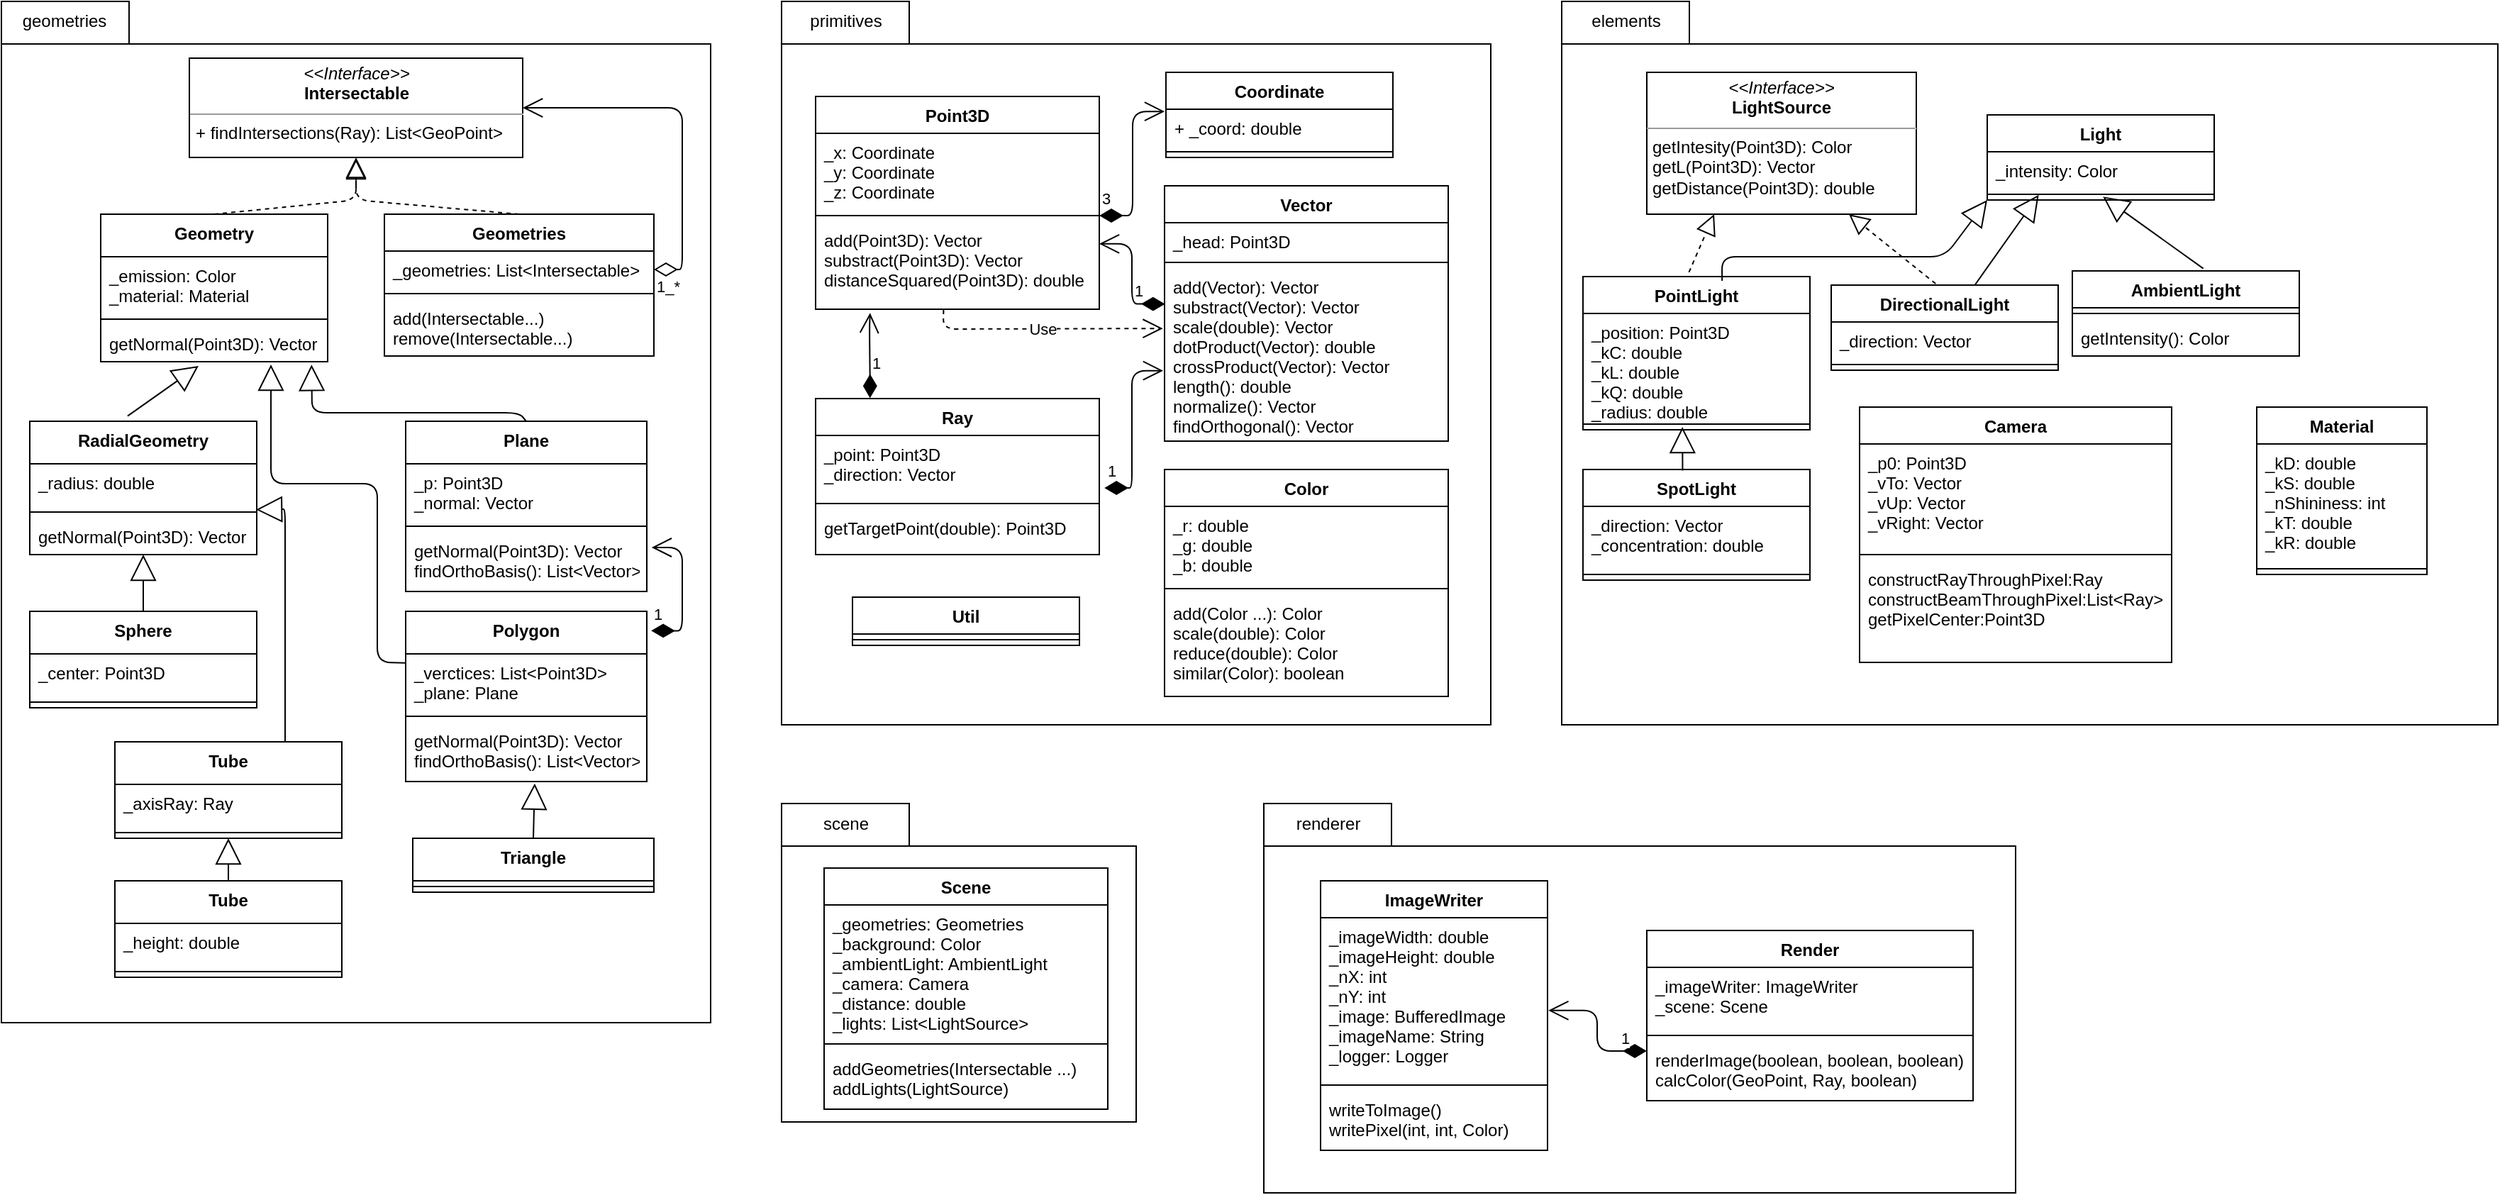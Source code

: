 <mxfile version="15.1.4" type="device"><diagram id="rxBqWczQc2LtQhOAZEbr" name="Page-1"><mxGraphModel dx="204" dy="244" grid="1" gridSize="10" guides="1" tooltips="1" connect="1" arrows="1" fold="1" page="1" pageScale="1" pageWidth="850" pageHeight="1100" math="0" shadow="0"><root><mxCell id="0"/><mxCell id="1" parent="0"/><mxCell id="V3an2xqRlIoBzfRjrDsS-1" value="" style="shape=folder;fontStyle=1;spacingTop=10;tabWidth=90;tabHeight=30;tabPosition=left;html=1;" vertex="1" parent="1"><mxGeometry x="90" width="500" height="720" as="geometry"/></mxCell><mxCell id="V3an2xqRlIoBzfRjrDsS-4" value="geometries" style="text;html=1;align=center;verticalAlign=middle;resizable=0;points=[];autosize=1;strokeColor=none;fillColor=none;" vertex="1" parent="1"><mxGeometry x="99" y="4" width="70" height="20" as="geometry"/></mxCell><mxCell id="V3an2xqRlIoBzfRjrDsS-5" value="&lt;p style=&quot;margin: 0px ; margin-top: 4px ; text-align: center&quot;&gt;&lt;i&gt;&amp;lt;&amp;lt;Interface&amp;gt;&amp;gt;&lt;/i&gt;&lt;br&gt;&lt;b&gt;Intersectable&lt;/b&gt;&lt;/p&gt;&lt;hr size=&quot;1&quot;&gt;&lt;p style=&quot;margin: 0px ; margin-left: 4px&quot;&gt;+ findIntersections(Ray): List&amp;lt;GeoPoint&amp;gt;&lt;br&gt;&lt;/p&gt;" style="verticalAlign=top;align=left;overflow=fill;fontSize=12;fontFamily=Helvetica;html=1;" vertex="1" parent="1"><mxGeometry x="222.5" y="40" width="235" height="70" as="geometry"/></mxCell><mxCell id="V3an2xqRlIoBzfRjrDsS-6" value="" style="shape=folder;fontStyle=1;spacingTop=10;tabWidth=90;tabHeight=30;tabPosition=left;html=1;" vertex="1" parent="1"><mxGeometry x="640" width="500" height="510" as="geometry"/></mxCell><mxCell id="V3an2xqRlIoBzfRjrDsS-7" value="primitives" style="text;html=1;align=center;verticalAlign=middle;resizable=0;points=[];autosize=1;strokeColor=none;fillColor=none;" vertex="1" parent="1"><mxGeometry x="650" y="4" width="70" height="20" as="geometry"/></mxCell><mxCell id="V3an2xqRlIoBzfRjrDsS-8" value="Point3D" style="swimlane;fontStyle=1;align=center;verticalAlign=top;childLayout=stackLayout;horizontal=1;startSize=26;horizontalStack=0;resizeParent=1;resizeParentMax=0;resizeLast=0;collapsible=1;marginBottom=0;" vertex="1" parent="1"><mxGeometry x="664" y="67" width="200" height="150" as="geometry"/></mxCell><mxCell id="V3an2xqRlIoBzfRjrDsS-9" value="_x: Coordinate&#10;_y: Coordinate&#10;_z: Coordinate" style="text;strokeColor=none;fillColor=none;align=left;verticalAlign=top;spacingLeft=4;spacingRight=4;overflow=hidden;rotatable=0;points=[[0,0.5],[1,0.5]];portConstraint=eastwest;" vertex="1" parent="V3an2xqRlIoBzfRjrDsS-8"><mxGeometry y="26" width="200" height="54" as="geometry"/></mxCell><mxCell id="V3an2xqRlIoBzfRjrDsS-10" value="" style="line;strokeWidth=1;fillColor=none;align=left;verticalAlign=middle;spacingTop=-1;spacingLeft=3;spacingRight=3;rotatable=0;labelPosition=right;points=[];portConstraint=eastwest;" vertex="1" parent="V3an2xqRlIoBzfRjrDsS-8"><mxGeometry y="80" width="200" height="8" as="geometry"/></mxCell><mxCell id="V3an2xqRlIoBzfRjrDsS-11" value="add(Point3D): Vector&#10;substract(Point3D): Vector&#10;distanceSquared(Point3D): double" style="text;strokeColor=none;fillColor=none;align=left;verticalAlign=top;spacingLeft=4;spacingRight=4;overflow=hidden;rotatable=0;points=[[0,0.5],[1,0.5]];portConstraint=eastwest;" vertex="1" parent="V3an2xqRlIoBzfRjrDsS-8"><mxGeometry y="88" width="200" height="62" as="geometry"/></mxCell><mxCell id="V3an2xqRlIoBzfRjrDsS-12" value="Coordinate" style="swimlane;fontStyle=1;align=center;verticalAlign=top;childLayout=stackLayout;horizontal=1;startSize=26;horizontalStack=0;resizeParent=1;resizeParentMax=0;resizeLast=0;collapsible=1;marginBottom=0;" vertex="1" parent="1"><mxGeometry x="911" y="50" width="160" height="60" as="geometry"/></mxCell><mxCell id="V3an2xqRlIoBzfRjrDsS-13" value="+ _coord: double" style="text;strokeColor=none;fillColor=none;align=left;verticalAlign=top;spacingLeft=4;spacingRight=4;overflow=hidden;rotatable=0;points=[[0,0.5],[1,0.5]];portConstraint=eastwest;" vertex="1" parent="V3an2xqRlIoBzfRjrDsS-12"><mxGeometry y="26" width="160" height="26" as="geometry"/></mxCell><mxCell id="V3an2xqRlIoBzfRjrDsS-14" value="" style="line;strokeWidth=1;fillColor=none;align=left;verticalAlign=middle;spacingTop=-1;spacingLeft=3;spacingRight=3;rotatable=0;labelPosition=right;points=[];portConstraint=eastwest;" vertex="1" parent="V3an2xqRlIoBzfRjrDsS-12"><mxGeometry y="52" width="160" height="8" as="geometry"/></mxCell><mxCell id="V3an2xqRlIoBzfRjrDsS-16" value="3" style="endArrow=open;html=1;endSize=12;startArrow=diamondThin;startSize=14;startFill=1;edgeStyle=orthogonalEdgeStyle;align=left;verticalAlign=bottom;entryX=-0.006;entryY=0.062;entryDx=0;entryDy=0;entryPerimeter=0;" edge="1" parent="1" source="V3an2xqRlIoBzfRjrDsS-10" target="V3an2xqRlIoBzfRjrDsS-13"><mxGeometry x="-1" y="3" relative="1" as="geometry"><mxPoint x="710" y="93" as="sourcePoint"/><mxPoint x="870" y="93" as="targetPoint"/></mxGeometry></mxCell><mxCell id="V3an2xqRlIoBzfRjrDsS-18" value="Vector" style="swimlane;fontStyle=1;align=center;verticalAlign=top;childLayout=stackLayout;horizontal=1;startSize=26;horizontalStack=0;resizeParent=1;resizeParentMax=0;resizeLast=0;collapsible=1;marginBottom=0;" vertex="1" parent="1"><mxGeometry x="910" y="130" width="200" height="180" as="geometry"/></mxCell><mxCell id="V3an2xqRlIoBzfRjrDsS-19" value="_head: Point3D" style="text;strokeColor=none;fillColor=none;align=left;verticalAlign=top;spacingLeft=4;spacingRight=4;overflow=hidden;rotatable=0;points=[[0,0.5],[1,0.5]];portConstraint=eastwest;" vertex="1" parent="V3an2xqRlIoBzfRjrDsS-18"><mxGeometry y="26" width="200" height="24" as="geometry"/></mxCell><mxCell id="V3an2xqRlIoBzfRjrDsS-20" value="" style="line;strokeWidth=1;fillColor=none;align=left;verticalAlign=middle;spacingTop=-1;spacingLeft=3;spacingRight=3;rotatable=0;labelPosition=right;points=[];portConstraint=eastwest;" vertex="1" parent="V3an2xqRlIoBzfRjrDsS-18"><mxGeometry y="50" width="200" height="8" as="geometry"/></mxCell><mxCell id="V3an2xqRlIoBzfRjrDsS-21" value="add(Vector): Vector&#10;substract(Vector): Vector&#10;scale(double): Vector&#10;dotProduct(Vector): double&#10;crossProduct(Vector): Vector&#10;length(): double&#10;normalize(): Vector&#10;findOrthogonal(): Vector" style="text;strokeColor=none;fillColor=none;align=left;verticalAlign=top;spacingLeft=4;spacingRight=4;overflow=hidden;rotatable=0;points=[[0,0.5],[1,0.5]];portConstraint=eastwest;" vertex="1" parent="V3an2xqRlIoBzfRjrDsS-18"><mxGeometry y="58" width="200" height="122" as="geometry"/></mxCell><mxCell id="V3an2xqRlIoBzfRjrDsS-22" value="1" style="endArrow=open;html=1;endSize=12;startArrow=diamondThin;startSize=14;startFill=1;edgeStyle=orthogonalEdgeStyle;align=left;verticalAlign=bottom;exitX=0.002;exitY=0.183;exitDx=0;exitDy=0;exitPerimeter=0;entryX=1;entryY=0.208;entryDx=0;entryDy=0;entryPerimeter=0;" edge="1" parent="1"><mxGeometry x="-0.473" relative="1" as="geometry"><mxPoint x="910.4" y="213.326" as="sourcePoint"/><mxPoint x="864" y="170.896" as="targetPoint"/><Array as="points"><mxPoint x="887" y="213"/><mxPoint x="887" y="171"/></Array><mxPoint as="offset"/></mxGeometry></mxCell><mxCell id="V3an2xqRlIoBzfRjrDsS-24" value="Use" style="endArrow=open;endSize=12;dashed=1;html=1;entryX=-0.006;entryY=0.349;entryDx=0;entryDy=0;entryPerimeter=0;exitX=0.451;exitY=1.008;exitDx=0;exitDy=0;exitPerimeter=0;" edge="1" parent="1" source="V3an2xqRlIoBzfRjrDsS-11" target="V3an2xqRlIoBzfRjrDsS-21"><mxGeometry width="160" relative="1" as="geometry"><mxPoint x="750" y="230" as="sourcePoint"/><mxPoint x="910" y="230" as="targetPoint"/><Array as="points"><mxPoint x="754" y="231"/></Array></mxGeometry></mxCell><mxCell id="V3an2xqRlIoBzfRjrDsS-25" value="Ray" style="swimlane;fontStyle=1;align=center;verticalAlign=top;childLayout=stackLayout;horizontal=1;startSize=26;horizontalStack=0;resizeParent=1;resizeParentMax=0;resizeLast=0;collapsible=1;marginBottom=0;" vertex="1" parent="1"><mxGeometry x="664" y="280" width="200" height="110" as="geometry"/></mxCell><mxCell id="V3an2xqRlIoBzfRjrDsS-26" value="_point: Point3D&#10;_direction: Vector" style="text;strokeColor=none;fillColor=none;align=left;verticalAlign=top;spacingLeft=4;spacingRight=4;overflow=hidden;rotatable=0;points=[[0,0.5],[1,0.5]];portConstraint=eastwest;" vertex="1" parent="V3an2xqRlIoBzfRjrDsS-25"><mxGeometry y="26" width="200" height="44" as="geometry"/></mxCell><mxCell id="V3an2xqRlIoBzfRjrDsS-27" value="" style="line;strokeWidth=1;fillColor=none;align=left;verticalAlign=middle;spacingTop=-1;spacingLeft=3;spacingRight=3;rotatable=0;labelPosition=right;points=[];portConstraint=eastwest;" vertex="1" parent="V3an2xqRlIoBzfRjrDsS-25"><mxGeometry y="70" width="200" height="8" as="geometry"/></mxCell><mxCell id="V3an2xqRlIoBzfRjrDsS-28" value="getTargetPoint(double): Point3D" style="text;strokeColor=none;fillColor=none;align=left;verticalAlign=top;spacingLeft=4;spacingRight=4;overflow=hidden;rotatable=0;points=[[0,0.5],[1,0.5]];portConstraint=eastwest;" vertex="1" parent="V3an2xqRlIoBzfRjrDsS-25"><mxGeometry y="78" width="200" height="32" as="geometry"/></mxCell><mxCell id="V3an2xqRlIoBzfRjrDsS-32" value="1" style="endArrow=open;html=1;endSize=12;startArrow=diamondThin;startSize=14;startFill=1;edgeStyle=orthogonalEdgeStyle;align=left;verticalAlign=bottom;exitX=0.192;exitY=-0.003;exitDx=0;exitDy=0;exitPerimeter=0;entryX=0.192;entryY=1.043;entryDx=0;entryDy=0;entryPerimeter=0;" edge="1" parent="1" source="V3an2xqRlIoBzfRjrDsS-25" target="V3an2xqRlIoBzfRjrDsS-11"><mxGeometry x="-0.473" relative="1" as="geometry"><mxPoint x="736.4" y="272.426" as="sourcePoint"/><mxPoint x="690.0" y="229.996" as="targetPoint"/><Array as="points"><mxPoint x="702" y="272"/><mxPoint x="702" y="272"/><mxPoint x="702" y="230"/><mxPoint x="702" y="230"/></Array><mxPoint as="offset"/></mxGeometry></mxCell><mxCell id="V3an2xqRlIoBzfRjrDsS-35" value="1" style="endArrow=open;html=1;endSize=12;startArrow=diamondThin;startSize=14;startFill=1;edgeStyle=orthogonalEdgeStyle;align=left;verticalAlign=bottom;entryX=-0.005;entryY=0.593;entryDx=0;entryDy=0;entryPerimeter=0;exitX=1.018;exitY=0.841;exitDx=0;exitDy=0;exitPerimeter=0;" edge="1" parent="1" source="V3an2xqRlIoBzfRjrDsS-26" target="V3an2xqRlIoBzfRjrDsS-21"><mxGeometry x="-1" y="3" relative="1" as="geometry"><mxPoint x="900" y="350" as="sourcePoint"/><mxPoint x="1060" y="350" as="targetPoint"/></mxGeometry></mxCell><mxCell id="V3an2xqRlIoBzfRjrDsS-36" value="Color" style="swimlane;fontStyle=1;align=center;verticalAlign=top;childLayout=stackLayout;horizontal=1;startSize=26;horizontalStack=0;resizeParent=1;resizeParentMax=0;resizeLast=0;collapsible=1;marginBottom=0;" vertex="1" parent="1"><mxGeometry x="910" y="330" width="200" height="160" as="geometry"/></mxCell><mxCell id="V3an2xqRlIoBzfRjrDsS-37" value="_r: double&#10;_g: double&#10;_b: double" style="text;strokeColor=none;fillColor=none;align=left;verticalAlign=top;spacingLeft=4;spacingRight=4;overflow=hidden;rotatable=0;points=[[0,0.5],[1,0.5]];portConstraint=eastwest;" vertex="1" parent="V3an2xqRlIoBzfRjrDsS-36"><mxGeometry y="26" width="200" height="54" as="geometry"/></mxCell><mxCell id="V3an2xqRlIoBzfRjrDsS-38" value="" style="line;strokeWidth=1;fillColor=none;align=left;verticalAlign=middle;spacingTop=-1;spacingLeft=3;spacingRight=3;rotatable=0;labelPosition=right;points=[];portConstraint=eastwest;" vertex="1" parent="V3an2xqRlIoBzfRjrDsS-36"><mxGeometry y="80" width="200" height="8" as="geometry"/></mxCell><mxCell id="V3an2xqRlIoBzfRjrDsS-39" value="add(Color ...): Color&#10;scale(double): Color&#10;reduce(double): Color&#10;similar(Color): boolean" style="text;strokeColor=none;fillColor=none;align=left;verticalAlign=top;spacingLeft=4;spacingRight=4;overflow=hidden;rotatable=0;points=[[0,0.5],[1,0.5]];portConstraint=eastwest;" vertex="1" parent="V3an2xqRlIoBzfRjrDsS-36"><mxGeometry y="88" width="200" height="72" as="geometry"/></mxCell><mxCell id="V3an2xqRlIoBzfRjrDsS-40" value="Util" style="swimlane;fontStyle=1;align=center;verticalAlign=top;childLayout=stackLayout;horizontal=1;startSize=26;horizontalStack=0;resizeParent=1;resizeParentMax=0;resizeLast=0;collapsible=1;marginBottom=0;" vertex="1" parent="1"><mxGeometry x="690" y="420" width="160" height="34" as="geometry"/></mxCell><mxCell id="V3an2xqRlIoBzfRjrDsS-42" value="" style="line;strokeWidth=1;fillColor=none;align=left;verticalAlign=middle;spacingTop=-1;spacingLeft=3;spacingRight=3;rotatable=0;labelPosition=right;points=[];portConstraint=eastwest;" vertex="1" parent="V3an2xqRlIoBzfRjrDsS-40"><mxGeometry y="26" width="160" height="8" as="geometry"/></mxCell><mxCell id="V3an2xqRlIoBzfRjrDsS-44" value="" style="endArrow=block;dashed=1;endFill=0;endSize=12;html=1;exitX=0.5;exitY=0;exitDx=0;exitDy=0;" edge="1" parent="1" source="V3an2xqRlIoBzfRjrDsS-45"><mxGeometry width="160" relative="1" as="geometry"><mxPoint x="220" y="160" as="sourcePoint"/><mxPoint x="340" y="110" as="targetPoint"/><Array as="points"><mxPoint x="340" y="140"/></Array></mxGeometry></mxCell><mxCell id="V3an2xqRlIoBzfRjrDsS-45" value="Geometries" style="swimlane;fontStyle=1;align=center;verticalAlign=top;childLayout=stackLayout;horizontal=1;startSize=26;horizontalStack=0;resizeParent=1;resizeParentMax=0;resizeLast=0;collapsible=1;marginBottom=0;" vertex="1" parent="1"><mxGeometry x="360" y="150" width="190" height="100" as="geometry"/></mxCell><mxCell id="V3an2xqRlIoBzfRjrDsS-46" value="_geometries: List&lt;Intersectable&gt;" style="text;strokeColor=none;fillColor=none;align=left;verticalAlign=top;spacingLeft=4;spacingRight=4;overflow=hidden;rotatable=0;points=[[0,0.5],[1,0.5]];portConstraint=eastwest;" vertex="1" parent="V3an2xqRlIoBzfRjrDsS-45"><mxGeometry y="26" width="190" height="26" as="geometry"/></mxCell><mxCell id="V3an2xqRlIoBzfRjrDsS-47" value="" style="line;strokeWidth=1;fillColor=none;align=left;verticalAlign=middle;spacingTop=-1;spacingLeft=3;spacingRight=3;rotatable=0;labelPosition=right;points=[];portConstraint=eastwest;" vertex="1" parent="V3an2xqRlIoBzfRjrDsS-45"><mxGeometry y="52" width="190" height="8" as="geometry"/></mxCell><mxCell id="V3an2xqRlIoBzfRjrDsS-48" value="add(Intersectable...)&#10;remove(Intersectable...)" style="text;strokeColor=none;fillColor=none;align=left;verticalAlign=top;spacingLeft=4;spacingRight=4;overflow=hidden;rotatable=0;points=[[0,0.5],[1,0.5]];portConstraint=eastwest;" vertex="1" parent="V3an2xqRlIoBzfRjrDsS-45"><mxGeometry y="60" width="190" height="40" as="geometry"/></mxCell><mxCell id="V3an2xqRlIoBzfRjrDsS-49" value="Geometry" style="swimlane;fontStyle=1;align=center;verticalAlign=top;childLayout=stackLayout;horizontal=1;startSize=30;horizontalStack=0;resizeParent=1;resizeParentMax=0;resizeLast=0;collapsible=1;marginBottom=0;" vertex="1" parent="1"><mxGeometry x="160" y="150" width="160" height="104" as="geometry"/></mxCell><mxCell id="V3an2xqRlIoBzfRjrDsS-50" value="_emission: Color&#10;_material: Material" style="text;strokeColor=none;fillColor=none;align=left;verticalAlign=top;spacingLeft=4;spacingRight=4;overflow=hidden;rotatable=0;points=[[0,0.5],[1,0.5]];portConstraint=eastwest;" vertex="1" parent="V3an2xqRlIoBzfRjrDsS-49"><mxGeometry y="30" width="160" height="40" as="geometry"/></mxCell><mxCell id="V3an2xqRlIoBzfRjrDsS-51" value="" style="line;strokeWidth=1;fillColor=none;align=left;verticalAlign=middle;spacingTop=-1;spacingLeft=3;spacingRight=3;rotatable=0;labelPosition=right;points=[];portConstraint=eastwest;" vertex="1" parent="V3an2xqRlIoBzfRjrDsS-49"><mxGeometry y="70" width="160" height="8" as="geometry"/></mxCell><mxCell id="V3an2xqRlIoBzfRjrDsS-52" value="getNormal(Point3D): Vector" style="text;strokeColor=none;fillColor=none;align=left;verticalAlign=top;spacingLeft=4;spacingRight=4;overflow=hidden;rotatable=0;points=[[0,0.5],[1,0.5]];portConstraint=eastwest;" vertex="1" parent="V3an2xqRlIoBzfRjrDsS-49"><mxGeometry y="78" width="160" height="26" as="geometry"/></mxCell><mxCell id="V3an2xqRlIoBzfRjrDsS-56" value="" style="endArrow=block;dashed=1;endFill=0;endSize=12;html=1;exitX=0.5;exitY=0;exitDx=0;exitDy=0;" edge="1" parent="1" source="V3an2xqRlIoBzfRjrDsS-49"><mxGeometry width="160" relative="1" as="geometry"><mxPoint x="430" y="160" as="sourcePoint"/><mxPoint x="340" y="111" as="targetPoint"/><Array as="points"><mxPoint x="340" y="140"/></Array></mxGeometry></mxCell><mxCell id="V3an2xqRlIoBzfRjrDsS-57" value="1_*" style="endArrow=open;html=1;endSize=12;startArrow=diamondThin;startSize=14;startFill=0;edgeStyle=orthogonalEdgeStyle;align=left;verticalAlign=bottom;entryX=1;entryY=0.5;entryDx=0;entryDy=0;exitX=1;exitY=0.5;exitDx=0;exitDy=0;" edge="1" parent="1" source="V3an2xqRlIoBzfRjrDsS-46" target="V3an2xqRlIoBzfRjrDsS-5"><mxGeometry x="-1" y="-21" relative="1" as="geometry"><mxPoint x="430" y="160" as="sourcePoint"/><mxPoint x="590" y="160" as="targetPoint"/><Array as="points"><mxPoint x="570" y="189"/><mxPoint x="570" y="75"/></Array><mxPoint as="offset"/></mxGeometry></mxCell><mxCell id="V3an2xqRlIoBzfRjrDsS-58" value="RadialGeometry" style="swimlane;fontStyle=1;align=center;verticalAlign=top;childLayout=stackLayout;horizontal=1;startSize=30;horizontalStack=0;resizeParent=1;resizeParentMax=0;resizeLast=0;collapsible=1;marginBottom=0;" vertex="1" parent="1"><mxGeometry x="110" y="296" width="160" height="94" as="geometry"/></mxCell><mxCell id="V3an2xqRlIoBzfRjrDsS-59" value="_radius: double" style="text;strokeColor=none;fillColor=none;align=left;verticalAlign=top;spacingLeft=4;spacingRight=4;overflow=hidden;rotatable=0;points=[[0,0.5],[1,0.5]];portConstraint=eastwest;" vertex="1" parent="V3an2xqRlIoBzfRjrDsS-58"><mxGeometry y="30" width="160" height="30" as="geometry"/></mxCell><mxCell id="V3an2xqRlIoBzfRjrDsS-60" value="" style="line;strokeWidth=1;fillColor=none;align=left;verticalAlign=middle;spacingTop=-1;spacingLeft=3;spacingRight=3;rotatable=0;labelPosition=right;points=[];portConstraint=eastwest;" vertex="1" parent="V3an2xqRlIoBzfRjrDsS-58"><mxGeometry y="60" width="160" height="8" as="geometry"/></mxCell><mxCell id="V3an2xqRlIoBzfRjrDsS-61" value="getNormal(Point3D): Vector" style="text;strokeColor=none;fillColor=none;align=left;verticalAlign=top;spacingLeft=4;spacingRight=4;overflow=hidden;rotatable=0;points=[[0,0.5],[1,0.5]];portConstraint=eastwest;" vertex="1" parent="V3an2xqRlIoBzfRjrDsS-58"><mxGeometry y="68" width="160" height="26" as="geometry"/></mxCell><mxCell id="V3an2xqRlIoBzfRjrDsS-62" value="" style="endArrow=block;endSize=16;endFill=0;html=1;entryX=0.431;entryY=1.115;entryDx=0;entryDy=0;entryPerimeter=0;exitX=0.431;exitY=-0.039;exitDx=0;exitDy=0;exitPerimeter=0;" edge="1" parent="1" source="V3an2xqRlIoBzfRjrDsS-58" target="V3an2xqRlIoBzfRjrDsS-52"><mxGeometry width="160" relative="1" as="geometry"><mxPoint x="520" y="320" as="sourcePoint"/><mxPoint x="680" y="320" as="targetPoint"/></mxGeometry></mxCell><mxCell id="V3an2xqRlIoBzfRjrDsS-63" value="Plane" style="swimlane;fontStyle=1;align=center;verticalAlign=top;childLayout=stackLayout;horizontal=1;startSize=30;horizontalStack=0;resizeParent=1;resizeParentMax=0;resizeLast=0;collapsible=1;marginBottom=0;" vertex="1" parent="1"><mxGeometry x="375" y="296" width="170" height="120" as="geometry"/></mxCell><mxCell id="V3an2xqRlIoBzfRjrDsS-64" value="_p: Point3D&#10;_normal: Vector" style="text;strokeColor=none;fillColor=none;align=left;verticalAlign=top;spacingLeft=4;spacingRight=4;overflow=hidden;rotatable=0;points=[[0,0.5],[1,0.5]];portConstraint=eastwest;" vertex="1" parent="V3an2xqRlIoBzfRjrDsS-63"><mxGeometry y="30" width="170" height="40" as="geometry"/></mxCell><mxCell id="V3an2xqRlIoBzfRjrDsS-65" value="" style="line;strokeWidth=1;fillColor=none;align=left;verticalAlign=middle;spacingTop=-1;spacingLeft=3;spacingRight=3;rotatable=0;labelPosition=right;points=[];portConstraint=eastwest;" vertex="1" parent="V3an2xqRlIoBzfRjrDsS-63"><mxGeometry y="70" width="170" height="8" as="geometry"/></mxCell><mxCell id="V3an2xqRlIoBzfRjrDsS-66" value="getNormal(Point3D): Vector&#10;findOrthoBasis(): List&lt;Vector&gt;" style="text;strokeColor=none;fillColor=none;align=left;verticalAlign=top;spacingLeft=4;spacingRight=4;overflow=hidden;rotatable=0;points=[[0,0.5],[1,0.5]];portConstraint=eastwest;" vertex="1" parent="V3an2xqRlIoBzfRjrDsS-63"><mxGeometry y="78" width="170" height="42" as="geometry"/></mxCell><mxCell id="V3an2xqRlIoBzfRjrDsS-67" value="" style="endArrow=block;endSize=16;endFill=0;html=1;entryX=0.929;entryY=1.082;entryDx=0;entryDy=0;entryPerimeter=0;exitX=0.5;exitY=0;exitDx=0;exitDy=0;" edge="1" parent="1" source="V3an2xqRlIoBzfRjrDsS-63" target="V3an2xqRlIoBzfRjrDsS-52"><mxGeometry width="160" relative="1" as="geometry"><mxPoint x="178.96" y="292.334" as="sourcePoint"/><mxPoint x="228.96" y="256.99" as="targetPoint"/><Array as="points"><mxPoint x="455" y="290"/><mxPoint x="309" y="290"/></Array></mxGeometry></mxCell><mxCell id="V3an2xqRlIoBzfRjrDsS-69" value="Polygon" style="swimlane;fontStyle=1;align=center;verticalAlign=top;childLayout=stackLayout;horizontal=1;startSize=30;horizontalStack=0;resizeParent=1;resizeParentMax=0;resizeLast=0;collapsible=1;marginBottom=0;" vertex="1" parent="1"><mxGeometry x="375" y="430" width="170" height="120" as="geometry"/></mxCell><mxCell id="V3an2xqRlIoBzfRjrDsS-70" value="_verctices: List&lt;Point3D&gt;&#10;_plane: Plane" style="text;strokeColor=none;fillColor=none;align=left;verticalAlign=top;spacingLeft=4;spacingRight=4;overflow=hidden;rotatable=0;points=[[0,0.5],[1,0.5]];portConstraint=eastwest;" vertex="1" parent="V3an2xqRlIoBzfRjrDsS-69"><mxGeometry y="30" width="170" height="40" as="geometry"/></mxCell><mxCell id="V3an2xqRlIoBzfRjrDsS-71" value="" style="line;strokeWidth=1;fillColor=none;align=left;verticalAlign=middle;spacingTop=-1;spacingLeft=3;spacingRight=3;rotatable=0;labelPosition=right;points=[];portConstraint=eastwest;" vertex="1" parent="V3an2xqRlIoBzfRjrDsS-69"><mxGeometry y="70" width="170" height="8" as="geometry"/></mxCell><mxCell id="V3an2xqRlIoBzfRjrDsS-72" value="getNormal(Point3D): Vector&#10;findOrthoBasis(): List&lt;Vector&gt;" style="text;strokeColor=none;fillColor=none;align=left;verticalAlign=top;spacingLeft=4;spacingRight=4;overflow=hidden;rotatable=0;points=[[0,0.5],[1,0.5]];portConstraint=eastwest;" vertex="1" parent="V3an2xqRlIoBzfRjrDsS-69"><mxGeometry y="78" width="170" height="42" as="geometry"/></mxCell><mxCell id="V3an2xqRlIoBzfRjrDsS-74" value="" style="endArrow=block;endSize=16;endFill=0;html=1;exitX=-0.002;exitY=0.158;exitDx=0;exitDy=0;exitPerimeter=0;" edge="1" parent="1" source="V3an2xqRlIoBzfRjrDsS-70"><mxGeometry x="-0.518" y="25" width="160" relative="1" as="geometry"><mxPoint x="460" y="450" as="sourcePoint"/><mxPoint x="280" y="256" as="targetPoint"/><Array as="points"><mxPoint x="355" y="466"/><mxPoint x="355" y="340"/><mxPoint x="280" y="340"/></Array><mxPoint as="offset"/></mxGeometry></mxCell><mxCell id="V3an2xqRlIoBzfRjrDsS-75" value="1" style="endArrow=open;html=1;endSize=12;startArrow=diamondThin;startSize=14;startFill=1;edgeStyle=orthogonalEdgeStyle;align=left;verticalAlign=bottom;exitX=1.018;exitY=0.114;exitDx=0;exitDy=0;exitPerimeter=0;entryX=1.02;entryY=0.262;entryDx=0;entryDy=0;entryPerimeter=0;" edge="1" parent="1" source="V3an2xqRlIoBzfRjrDsS-69" target="V3an2xqRlIoBzfRjrDsS-66"><mxGeometry x="-1" y="3" relative="1" as="geometry"><mxPoint x="460" y="450" as="sourcePoint"/><mxPoint x="620" y="450" as="targetPoint"/><Array as="points"><mxPoint x="570" y="444"/><mxPoint x="570" y="385"/></Array></mxGeometry></mxCell><mxCell id="V3an2xqRlIoBzfRjrDsS-77" value="Triangle" style="swimlane;fontStyle=1;align=center;verticalAlign=top;childLayout=stackLayout;horizontal=1;startSize=30;horizontalStack=0;resizeParent=1;resizeParentMax=0;resizeLast=0;collapsible=1;marginBottom=0;" vertex="1" parent="1"><mxGeometry x="380" y="590" width="170" height="38" as="geometry"/></mxCell><mxCell id="V3an2xqRlIoBzfRjrDsS-79" value="" style="line;strokeWidth=1;fillColor=none;align=left;verticalAlign=middle;spacingTop=-1;spacingLeft=3;spacingRight=3;rotatable=0;labelPosition=right;points=[];portConstraint=eastwest;" vertex="1" parent="V3an2xqRlIoBzfRjrDsS-77"><mxGeometry y="30" width="170" height="8" as="geometry"/></mxCell><mxCell id="V3an2xqRlIoBzfRjrDsS-81" value="" style="endArrow=block;endSize=16;endFill=0;html=1;entryX=0.535;entryY=1.033;entryDx=0;entryDy=0;entryPerimeter=0;exitX=0.5;exitY=0;exitDx=0;exitDy=0;" edge="1" parent="1" source="V3an2xqRlIoBzfRjrDsS-77" target="V3an2xqRlIoBzfRjrDsS-72"><mxGeometry width="160" relative="1" as="geometry"><mxPoint x="220" y="640" as="sourcePoint"/><mxPoint x="380" y="640" as="targetPoint"/><Array as="points"/></mxGeometry></mxCell><mxCell id="V3an2xqRlIoBzfRjrDsS-83" value="Sphere" style="swimlane;fontStyle=1;align=center;verticalAlign=top;childLayout=stackLayout;horizontal=1;startSize=30;horizontalStack=0;resizeParent=1;resizeParentMax=0;resizeLast=0;collapsible=1;marginBottom=0;" vertex="1" parent="1"><mxGeometry x="110" y="430" width="160" height="68" as="geometry"/></mxCell><mxCell id="V3an2xqRlIoBzfRjrDsS-84" value="_center: Point3D" style="text;strokeColor=none;fillColor=none;align=left;verticalAlign=top;spacingLeft=4;spacingRight=4;overflow=hidden;rotatable=0;points=[[0,0.5],[1,0.5]];portConstraint=eastwest;" vertex="1" parent="V3an2xqRlIoBzfRjrDsS-83"><mxGeometry y="30" width="160" height="30" as="geometry"/></mxCell><mxCell id="V3an2xqRlIoBzfRjrDsS-85" value="" style="line;strokeWidth=1;fillColor=none;align=left;verticalAlign=middle;spacingTop=-1;spacingLeft=3;spacingRight=3;rotatable=0;labelPosition=right;points=[];portConstraint=eastwest;" vertex="1" parent="V3an2xqRlIoBzfRjrDsS-83"><mxGeometry y="60" width="160" height="8" as="geometry"/></mxCell><mxCell id="V3an2xqRlIoBzfRjrDsS-88" value="" style="endArrow=block;endSize=16;endFill=0;html=1;entryX=0.5;entryY=1;entryDx=0;entryDy=0;exitX=0.5;exitY=0;exitDx=0;exitDy=0;" edge="1" parent="1" source="V3an2xqRlIoBzfRjrDsS-83" target="V3an2xqRlIoBzfRjrDsS-58"><mxGeometry width="160" relative="1" as="geometry"><mxPoint x="90" y="416" as="sourcePoint"/><mxPoint x="250" y="416" as="targetPoint"/></mxGeometry></mxCell><mxCell id="V3an2xqRlIoBzfRjrDsS-89" value="Tube" style="swimlane;fontStyle=1;align=center;verticalAlign=top;childLayout=stackLayout;horizontal=1;startSize=30;horizontalStack=0;resizeParent=1;resizeParentMax=0;resizeLast=0;collapsible=1;marginBottom=0;" vertex="1" parent="1"><mxGeometry x="170" y="522" width="160" height="68" as="geometry"/></mxCell><mxCell id="V3an2xqRlIoBzfRjrDsS-90" value="_axisRay: Ray" style="text;strokeColor=none;fillColor=none;align=left;verticalAlign=top;spacingLeft=4;spacingRight=4;overflow=hidden;rotatable=0;points=[[0,0.5],[1,0.5]];portConstraint=eastwest;" vertex="1" parent="V3an2xqRlIoBzfRjrDsS-89"><mxGeometry y="30" width="160" height="30" as="geometry"/></mxCell><mxCell id="V3an2xqRlIoBzfRjrDsS-91" value="" style="line;strokeWidth=1;fillColor=none;align=left;verticalAlign=middle;spacingTop=-1;spacingLeft=3;spacingRight=3;rotatable=0;labelPosition=right;points=[];portConstraint=eastwest;" vertex="1" parent="V3an2xqRlIoBzfRjrDsS-89"><mxGeometry y="60" width="160" height="8" as="geometry"/></mxCell><mxCell id="V3an2xqRlIoBzfRjrDsS-92" value="Tube" style="swimlane;fontStyle=1;align=center;verticalAlign=top;childLayout=stackLayout;horizontal=1;startSize=30;horizontalStack=0;resizeParent=1;resizeParentMax=0;resizeLast=0;collapsible=1;marginBottom=0;" vertex="1" parent="1"><mxGeometry x="170" y="620" width="160" height="68" as="geometry"/></mxCell><mxCell id="V3an2xqRlIoBzfRjrDsS-93" value="_height: double" style="text;strokeColor=none;fillColor=none;align=left;verticalAlign=top;spacingLeft=4;spacingRight=4;overflow=hidden;rotatable=0;points=[[0,0.5],[1,0.5]];portConstraint=eastwest;" vertex="1" parent="V3an2xqRlIoBzfRjrDsS-92"><mxGeometry y="30" width="160" height="30" as="geometry"/></mxCell><mxCell id="V3an2xqRlIoBzfRjrDsS-94" value="" style="line;strokeWidth=1;fillColor=none;align=left;verticalAlign=middle;spacingTop=-1;spacingLeft=3;spacingRight=3;rotatable=0;labelPosition=right;points=[];portConstraint=eastwest;" vertex="1" parent="V3an2xqRlIoBzfRjrDsS-92"><mxGeometry y="60" width="160" height="8" as="geometry"/></mxCell><mxCell id="V3an2xqRlIoBzfRjrDsS-95" value="" style="endArrow=block;endSize=16;endFill=0;html=1;entryX=0.5;entryY=1;entryDx=0;entryDy=0;exitX=0.5;exitY=0;exitDx=0;exitDy=0;" edge="1" parent="1" source="V3an2xqRlIoBzfRjrDsS-92" target="V3an2xqRlIoBzfRjrDsS-89"><mxGeometry width="160" relative="1" as="geometry"><mxPoint x="220" y="680" as="sourcePoint"/><mxPoint x="380" y="680" as="targetPoint"/></mxGeometry></mxCell><mxCell id="V3an2xqRlIoBzfRjrDsS-97" value="" style="endArrow=block;endSize=16;endFill=0;html=1;entryX=0.997;entryY=0.285;entryDx=0;entryDy=0;exitX=0.75;exitY=0;exitDx=0;exitDy=0;entryPerimeter=0;" edge="1" parent="1" source="V3an2xqRlIoBzfRjrDsS-89" target="V3an2xqRlIoBzfRjrDsS-60"><mxGeometry width="160" relative="1" as="geometry"><mxPoint x="290" y="522" as="sourcePoint"/><mxPoint x="290" y="492" as="targetPoint"/><Array as="points"><mxPoint x="290" y="358"/></Array></mxGeometry></mxCell><mxCell id="V3an2xqRlIoBzfRjrDsS-98" value="primitives" style="text;html=1;align=center;verticalAlign=middle;resizable=0;points=[];autosize=1;strokeColor=none;fillColor=none;" vertex="1" parent="1"><mxGeometry x="1200" y="134" width="70" height="20" as="geometry"/></mxCell><mxCell id="V3an2xqRlIoBzfRjrDsS-99" value="" style="shape=folder;fontStyle=1;spacingTop=10;tabWidth=90;tabHeight=30;tabPosition=left;html=1;" vertex="1" parent="1"><mxGeometry x="1190" width="660" height="510" as="geometry"/></mxCell><mxCell id="V3an2xqRlIoBzfRjrDsS-100" value="elements" style="text;html=1;align=center;verticalAlign=middle;resizable=0;points=[];autosize=1;strokeColor=none;fillColor=none;" vertex="1" parent="1"><mxGeometry x="1205" y="4" width="60" height="20" as="geometry"/></mxCell><mxCell id="V3an2xqRlIoBzfRjrDsS-101" value="&lt;p style=&quot;margin: 0px ; margin-top: 4px ; text-align: center&quot;&gt;&lt;i&gt;&amp;lt;&amp;lt;Interface&amp;gt;&amp;gt;&lt;/i&gt;&lt;br&gt;&lt;b&gt;LightSource&lt;/b&gt;&lt;/p&gt;&lt;hr size=&quot;1&quot;&gt;&lt;p style=&quot;margin: 0px ; margin-left: 4px&quot;&gt;getIntesity(Point3D): Color&lt;br&gt;getL(Point3D): Vector&lt;/p&gt;&lt;p style=&quot;margin: 0px ; margin-left: 4px&quot;&gt;getDistance(Point3D): double&lt;/p&gt;" style="verticalAlign=top;align=left;overflow=fill;fontSize=12;fontFamily=Helvetica;html=1;" vertex="1" parent="1"><mxGeometry x="1250" y="50" width="190" height="100" as="geometry"/></mxCell><mxCell id="V3an2xqRlIoBzfRjrDsS-102" value="Light" style="swimlane;fontStyle=1;align=center;verticalAlign=top;childLayout=stackLayout;horizontal=1;startSize=26;horizontalStack=0;resizeParent=1;resizeParentMax=0;resizeLast=0;collapsible=1;marginBottom=0;" vertex="1" parent="1"><mxGeometry x="1490" y="80" width="160" height="60" as="geometry"/></mxCell><mxCell id="V3an2xqRlIoBzfRjrDsS-103" value="_intensity: Color" style="text;strokeColor=none;fillColor=none;align=left;verticalAlign=top;spacingLeft=4;spacingRight=4;overflow=hidden;rotatable=0;points=[[0,0.5],[1,0.5]];portConstraint=eastwest;" vertex="1" parent="V3an2xqRlIoBzfRjrDsS-102"><mxGeometry y="26" width="160" height="26" as="geometry"/></mxCell><mxCell id="V3an2xqRlIoBzfRjrDsS-104" value="" style="line;strokeWidth=1;fillColor=none;align=left;verticalAlign=middle;spacingTop=-1;spacingLeft=3;spacingRight=3;rotatable=0;labelPosition=right;points=[];portConstraint=eastwest;" vertex="1" parent="V3an2xqRlIoBzfRjrDsS-102"><mxGeometry y="52" width="160" height="8" as="geometry"/></mxCell><mxCell id="V3an2xqRlIoBzfRjrDsS-109" value="AmbientLight" style="swimlane;fontStyle=1;align=center;verticalAlign=top;childLayout=stackLayout;horizontal=1;startSize=26;horizontalStack=0;resizeParent=1;resizeParentMax=0;resizeLast=0;collapsible=1;marginBottom=0;" vertex="1" parent="1"><mxGeometry x="1550" y="190" width="160" height="60" as="geometry"/></mxCell><mxCell id="V3an2xqRlIoBzfRjrDsS-111" value="" style="line;strokeWidth=1;fillColor=none;align=left;verticalAlign=middle;spacingTop=-1;spacingLeft=3;spacingRight=3;rotatable=0;labelPosition=right;points=[];portConstraint=eastwest;" vertex="1" parent="V3an2xqRlIoBzfRjrDsS-109"><mxGeometry y="26" width="160" height="8" as="geometry"/></mxCell><mxCell id="V3an2xqRlIoBzfRjrDsS-112" value="getIntensity(): Color" style="text;strokeColor=none;fillColor=none;align=left;verticalAlign=top;spacingLeft=4;spacingRight=4;overflow=hidden;rotatable=0;points=[[0,0.5],[1,0.5]];portConstraint=eastwest;" vertex="1" parent="V3an2xqRlIoBzfRjrDsS-109"><mxGeometry y="34" width="160" height="26" as="geometry"/></mxCell><mxCell id="V3an2xqRlIoBzfRjrDsS-113" value="" style="endArrow=block;endSize=16;endFill=0;html=1;entryX=0.51;entryY=0.708;entryDx=0;entryDy=0;entryPerimeter=0;exitX=0.577;exitY=-0.028;exitDx=0;exitDy=0;exitPerimeter=0;" edge="1" parent="1" source="V3an2xqRlIoBzfRjrDsS-109" target="V3an2xqRlIoBzfRjrDsS-104"><mxGeometry width="160" relative="1" as="geometry"><mxPoint x="1350" y="160" as="sourcePoint"/><mxPoint x="1510" y="160" as="targetPoint"/></mxGeometry></mxCell><mxCell id="V3an2xqRlIoBzfRjrDsS-114" value="DirectionalLight" style="swimlane;fontStyle=1;align=center;verticalAlign=top;childLayout=stackLayout;horizontal=1;startSize=26;horizontalStack=0;resizeParent=1;resizeParentMax=0;resizeLast=0;collapsible=1;marginBottom=0;" vertex="1" parent="1"><mxGeometry x="1380" y="200" width="160" height="60" as="geometry"/></mxCell><mxCell id="V3an2xqRlIoBzfRjrDsS-115" value="_direction: Vector" style="text;strokeColor=none;fillColor=none;align=left;verticalAlign=top;spacingLeft=4;spacingRight=4;overflow=hidden;rotatable=0;points=[[0,0.5],[1,0.5]];portConstraint=eastwest;" vertex="1" parent="V3an2xqRlIoBzfRjrDsS-114"><mxGeometry y="26" width="160" height="26" as="geometry"/></mxCell><mxCell id="V3an2xqRlIoBzfRjrDsS-116" value="" style="line;strokeWidth=1;fillColor=none;align=left;verticalAlign=middle;spacingTop=-1;spacingLeft=3;spacingRight=3;rotatable=0;labelPosition=right;points=[];portConstraint=eastwest;" vertex="1" parent="V3an2xqRlIoBzfRjrDsS-114"><mxGeometry y="52" width="160" height="8" as="geometry"/></mxCell><mxCell id="V3an2xqRlIoBzfRjrDsS-119" value="" style="endArrow=block;endSize=16;endFill=0;html=1;entryX=0.227;entryY=0.542;entryDx=0;entryDy=0;entryPerimeter=0;" edge="1" parent="1" source="V3an2xqRlIoBzfRjrDsS-114" target="V3an2xqRlIoBzfRjrDsS-104"><mxGeometry width="160" relative="1" as="geometry"><mxPoint x="1490.0" y="190.66" as="sourcePoint"/><mxPoint x="1449.28" y="150.004" as="targetPoint"/></mxGeometry></mxCell><mxCell id="V3an2xqRlIoBzfRjrDsS-120" value="" style="endArrow=block;dashed=1;endFill=0;endSize=12;html=1;entryX=0.75;entryY=1;entryDx=0;entryDy=0;exitX=0.46;exitY=-0.017;exitDx=0;exitDy=0;exitPerimeter=0;" edge="1" parent="1" source="V3an2xqRlIoBzfRjrDsS-114" target="V3an2xqRlIoBzfRjrDsS-101"><mxGeometry width="160" relative="1" as="geometry"><mxPoint x="1250" y="194" as="sourcePoint"/><mxPoint x="1410" y="194" as="targetPoint"/></mxGeometry></mxCell><mxCell id="V3an2xqRlIoBzfRjrDsS-121" value="PointLight" style="swimlane;fontStyle=1;align=center;verticalAlign=top;childLayout=stackLayout;horizontal=1;startSize=26;horizontalStack=0;resizeParent=1;resizeParentMax=0;resizeLast=0;collapsible=1;marginBottom=0;" vertex="1" parent="1"><mxGeometry x="1205" y="194" width="160" height="108" as="geometry"/></mxCell><mxCell id="V3an2xqRlIoBzfRjrDsS-122" value="_position: Point3D&#10;_kC: double&#10;_kL: double&#10;_kQ: double&#10;_radius: double" style="text;strokeColor=none;fillColor=none;align=left;verticalAlign=top;spacingLeft=4;spacingRight=4;overflow=hidden;rotatable=0;points=[[0,0.5],[1,0.5]];portConstraint=eastwest;" vertex="1" parent="V3an2xqRlIoBzfRjrDsS-121"><mxGeometry y="26" width="160" height="74" as="geometry"/></mxCell><mxCell id="V3an2xqRlIoBzfRjrDsS-123" value="" style="line;strokeWidth=1;fillColor=none;align=left;verticalAlign=middle;spacingTop=-1;spacingLeft=3;spacingRight=3;rotatable=0;labelPosition=right;points=[];portConstraint=eastwest;" vertex="1" parent="V3an2xqRlIoBzfRjrDsS-121"><mxGeometry y="100" width="160" height="8" as="geometry"/></mxCell><mxCell id="V3an2xqRlIoBzfRjrDsS-124" value="" style="endArrow=block;endSize=16;endFill=0;html=1;entryX=0;entryY=1;entryDx=0;entryDy=0;exitX=0.613;exitY=0.028;exitDx=0;exitDy=0;exitPerimeter=0;" edge="1" parent="1" source="V3an2xqRlIoBzfRjrDsS-121" target="V3an2xqRlIoBzfRjrDsS-102"><mxGeometry width="160" relative="1" as="geometry"><mxPoint x="1300.002" y="180" as="sourcePoint"/><mxPoint x="1345.08" y="116.336" as="targetPoint"/><Array as="points"><mxPoint x="1303" y="180"/><mxPoint x="1460" y="180"/></Array></mxGeometry></mxCell><mxCell id="V3an2xqRlIoBzfRjrDsS-125" value="" style="endArrow=block;dashed=1;endFill=0;endSize=12;html=1;entryX=0.25;entryY=1;entryDx=0;entryDy=0;exitX=0.467;exitY=-0.028;exitDx=0;exitDy=0;exitPerimeter=0;" edge="1" parent="1" source="V3an2xqRlIoBzfRjrDsS-121" target="V3an2xqRlIoBzfRjrDsS-101"><mxGeometry width="160" relative="1" as="geometry"><mxPoint x="1375.55" y="217.0" as="sourcePoint"/><mxPoint x="1314.45" y="168.02" as="targetPoint"/></mxGeometry></mxCell><mxCell id="V3an2xqRlIoBzfRjrDsS-126" value="SpotLight" style="swimlane;fontStyle=1;align=center;verticalAlign=top;childLayout=stackLayout;horizontal=1;startSize=26;horizontalStack=0;resizeParent=1;resizeParentMax=0;resizeLast=0;collapsible=1;marginBottom=0;" vertex="1" parent="1"><mxGeometry x="1205" y="330" width="160" height="78" as="geometry"/></mxCell><mxCell id="V3an2xqRlIoBzfRjrDsS-127" value="_direction: Vector&#10;_concentration: double" style="text;strokeColor=none;fillColor=none;align=left;verticalAlign=top;spacingLeft=4;spacingRight=4;overflow=hidden;rotatable=0;points=[[0,0.5],[1,0.5]];portConstraint=eastwest;" vertex="1" parent="V3an2xqRlIoBzfRjrDsS-126"><mxGeometry y="26" width="160" height="44" as="geometry"/></mxCell><mxCell id="V3an2xqRlIoBzfRjrDsS-128" value="" style="line;strokeWidth=1;fillColor=none;align=left;verticalAlign=middle;spacingTop=-1;spacingLeft=3;spacingRight=3;rotatable=0;labelPosition=right;points=[];portConstraint=eastwest;" vertex="1" parent="V3an2xqRlIoBzfRjrDsS-126"><mxGeometry y="70" width="160" height="8" as="geometry"/></mxCell><mxCell id="V3an2xqRlIoBzfRjrDsS-130" value="" style="endArrow=block;endSize=16;endFill=0;html=1;entryX=0.438;entryY=0.75;entryDx=0;entryDy=0;entryPerimeter=0;exitX=0.439;exitY=0.009;exitDx=0;exitDy=0;exitPerimeter=0;" edge="1" parent="1" source="V3an2xqRlIoBzfRjrDsS-126" target="V3an2xqRlIoBzfRjrDsS-123"><mxGeometry width="160" relative="1" as="geometry"><mxPoint x="1345.72" y="368.33" as="sourcePoint"/><mxPoint x="1275.0" y="317.674" as="targetPoint"/></mxGeometry></mxCell><mxCell id="V3an2xqRlIoBzfRjrDsS-131" value="Camera" style="swimlane;fontStyle=1;align=center;verticalAlign=top;childLayout=stackLayout;horizontal=1;startSize=26;horizontalStack=0;resizeParent=1;resizeParentMax=0;resizeLast=0;collapsible=1;marginBottom=0;" vertex="1" parent="1"><mxGeometry x="1400" y="286" width="220" height="180" as="geometry"/></mxCell><mxCell id="V3an2xqRlIoBzfRjrDsS-132" value="_p0: Point3D&#10;_vTo: Vector&#10;_vUp: Vector&#10;_vRight: Vector" style="text;strokeColor=none;fillColor=none;align=left;verticalAlign=top;spacingLeft=4;spacingRight=4;overflow=hidden;rotatable=0;points=[[0,0.5],[1,0.5]];portConstraint=eastwest;" vertex="1" parent="V3an2xqRlIoBzfRjrDsS-131"><mxGeometry y="26" width="220" height="74" as="geometry"/></mxCell><mxCell id="V3an2xqRlIoBzfRjrDsS-133" value="" style="line;strokeWidth=1;fillColor=none;align=left;verticalAlign=middle;spacingTop=-1;spacingLeft=3;spacingRight=3;rotatable=0;labelPosition=right;points=[];portConstraint=eastwest;" vertex="1" parent="V3an2xqRlIoBzfRjrDsS-131"><mxGeometry y="100" width="220" height="8" as="geometry"/></mxCell><mxCell id="V3an2xqRlIoBzfRjrDsS-134" value="constructRayThroughPixel:Ray&#10;constructBeamThroughPixel:List&lt;Ray&gt;&#10;getPixelCenter:Point3D" style="text;strokeColor=none;fillColor=none;align=left;verticalAlign=top;spacingLeft=4;spacingRight=4;overflow=hidden;rotatable=0;points=[[0,0.5],[1,0.5]];portConstraint=eastwest;" vertex="1" parent="V3an2xqRlIoBzfRjrDsS-131"><mxGeometry y="108" width="220" height="72" as="geometry"/></mxCell><mxCell id="V3an2xqRlIoBzfRjrDsS-137" value="Material" style="swimlane;fontStyle=1;align=center;verticalAlign=top;childLayout=stackLayout;horizontal=1;startSize=26;horizontalStack=0;resizeParent=1;resizeParentMax=0;resizeLast=0;collapsible=1;marginBottom=0;" vertex="1" parent="1"><mxGeometry x="1680" y="286" width="120" height="118" as="geometry"/></mxCell><mxCell id="V3an2xqRlIoBzfRjrDsS-138" value="_kD: double&#10;_kS: double&#10;_nShininess: int&#10;_kT: double&#10;_kR: double" style="text;strokeColor=none;fillColor=none;align=left;verticalAlign=top;spacingLeft=4;spacingRight=4;overflow=hidden;rotatable=0;points=[[0,0.5],[1,0.5]];portConstraint=eastwest;" vertex="1" parent="V3an2xqRlIoBzfRjrDsS-137"><mxGeometry y="26" width="120" height="84" as="geometry"/></mxCell><mxCell id="V3an2xqRlIoBzfRjrDsS-139" value="" style="line;strokeWidth=1;fillColor=none;align=left;verticalAlign=middle;spacingTop=-1;spacingLeft=3;spacingRight=3;rotatable=0;labelPosition=right;points=[];portConstraint=eastwest;" vertex="1" parent="V3an2xqRlIoBzfRjrDsS-137"><mxGeometry y="110" width="120" height="8" as="geometry"/></mxCell><mxCell id="V3an2xqRlIoBzfRjrDsS-141" value="" style="shape=folder;fontStyle=1;spacingTop=10;tabWidth=90;tabHeight=30;tabPosition=left;html=1;" vertex="1" parent="1"><mxGeometry x="640" y="565.5" width="250" height="224.5" as="geometry"/></mxCell><mxCell id="V3an2xqRlIoBzfRjrDsS-142" value="scene" style="text;html=1;align=center;verticalAlign=middle;resizable=0;points=[];autosize=1;strokeColor=none;fillColor=none;" vertex="1" parent="1"><mxGeometry x="660" y="570" width="50" height="20" as="geometry"/></mxCell><mxCell id="V3an2xqRlIoBzfRjrDsS-144" value="Scene" style="swimlane;fontStyle=1;align=center;verticalAlign=top;childLayout=stackLayout;horizontal=1;startSize=26;horizontalStack=0;resizeParent=1;resizeParentMax=0;resizeLast=0;collapsible=1;marginBottom=0;" vertex="1" parent="1"><mxGeometry x="670" y="611" width="200" height="170" as="geometry"/></mxCell><mxCell id="V3an2xqRlIoBzfRjrDsS-145" value="_geometries: Geometries&#10;_background: Color&#10;_ambientLight: AmbientLight&#10;_camera: Camera&#10;_distance: double&#10;_lights: List&lt;LightSource&gt;" style="text;strokeColor=none;fillColor=none;align=left;verticalAlign=top;spacingLeft=4;spacingRight=4;overflow=hidden;rotatable=0;points=[[0,0.5],[1,0.5]];portConstraint=eastwest;" vertex="1" parent="V3an2xqRlIoBzfRjrDsS-144"><mxGeometry y="26" width="200" height="94" as="geometry"/></mxCell><mxCell id="V3an2xqRlIoBzfRjrDsS-146" value="" style="line;strokeWidth=1;fillColor=none;align=left;verticalAlign=middle;spacingTop=-1;spacingLeft=3;spacingRight=3;rotatable=0;labelPosition=right;points=[];portConstraint=eastwest;" vertex="1" parent="V3an2xqRlIoBzfRjrDsS-144"><mxGeometry y="120" width="200" height="8" as="geometry"/></mxCell><mxCell id="V3an2xqRlIoBzfRjrDsS-147" value="addGeometries(Intersectable ...)&#10;addLights(LightSource)" style="text;strokeColor=none;fillColor=none;align=left;verticalAlign=top;spacingLeft=4;spacingRight=4;overflow=hidden;rotatable=0;points=[[0,0.5],[1,0.5]];portConstraint=eastwest;" vertex="1" parent="V3an2xqRlIoBzfRjrDsS-144"><mxGeometry y="128" width="200" height="42" as="geometry"/></mxCell><mxCell id="V3an2xqRlIoBzfRjrDsS-148" value="" style="shape=folder;fontStyle=1;spacingTop=10;tabWidth=90;tabHeight=30;tabPosition=left;html=1;" vertex="1" parent="1"><mxGeometry x="980" y="565.5" width="530" height="274.5" as="geometry"/></mxCell><mxCell id="V3an2xqRlIoBzfRjrDsS-149" value="renderer" style="text;html=1;align=center;verticalAlign=middle;resizable=0;points=[];autosize=1;strokeColor=none;fillColor=none;" vertex="1" parent="1"><mxGeometry x="995" y="570" width="60" height="20" as="geometry"/></mxCell><mxCell id="V3an2xqRlIoBzfRjrDsS-150" value="ImageWriter" style="swimlane;fontStyle=1;align=center;verticalAlign=top;childLayout=stackLayout;horizontal=1;startSize=26;horizontalStack=0;resizeParent=1;resizeParentMax=0;resizeLast=0;collapsible=1;marginBottom=0;" vertex="1" parent="1"><mxGeometry x="1020" y="620" width="160" height="190" as="geometry"/></mxCell><mxCell id="V3an2xqRlIoBzfRjrDsS-151" value="_imageWidth: double&#10;_imageHeight: double&#10;_nX: int&#10;_nY: int&#10;_image: BufferedImage&#10;_imageName: String&#10;_logger: Logger" style="text;strokeColor=none;fillColor=none;align=left;verticalAlign=top;spacingLeft=4;spacingRight=4;overflow=hidden;rotatable=0;points=[[0,0.5],[1,0.5]];portConstraint=eastwest;" vertex="1" parent="V3an2xqRlIoBzfRjrDsS-150"><mxGeometry y="26" width="160" height="114" as="geometry"/></mxCell><mxCell id="V3an2xqRlIoBzfRjrDsS-152" value="" style="line;strokeWidth=1;fillColor=none;align=left;verticalAlign=middle;spacingTop=-1;spacingLeft=3;spacingRight=3;rotatable=0;labelPosition=right;points=[];portConstraint=eastwest;" vertex="1" parent="V3an2xqRlIoBzfRjrDsS-150"><mxGeometry y="140" width="160" height="8" as="geometry"/></mxCell><mxCell id="V3an2xqRlIoBzfRjrDsS-153" value="writeToImage()&#10;writePixel(int, int, Color)" style="text;strokeColor=none;fillColor=none;align=left;verticalAlign=top;spacingLeft=4;spacingRight=4;overflow=hidden;rotatable=0;points=[[0,0.5],[1,0.5]];portConstraint=eastwest;" vertex="1" parent="V3an2xqRlIoBzfRjrDsS-150"><mxGeometry y="148" width="160" height="42" as="geometry"/></mxCell><mxCell id="V3an2xqRlIoBzfRjrDsS-154" value="Render" style="swimlane;fontStyle=1;align=center;verticalAlign=top;childLayout=stackLayout;horizontal=1;startSize=26;horizontalStack=0;resizeParent=1;resizeParentMax=0;resizeLast=0;collapsible=1;marginBottom=0;" vertex="1" parent="1"><mxGeometry x="1250" y="655" width="230" height="120" as="geometry"/></mxCell><mxCell id="V3an2xqRlIoBzfRjrDsS-155" value="_imageWriter: ImageWriter&#10;_scene: Scene" style="text;strokeColor=none;fillColor=none;align=left;verticalAlign=top;spacingLeft=4;spacingRight=4;overflow=hidden;rotatable=0;points=[[0,0.5],[1,0.5]];portConstraint=eastwest;" vertex="1" parent="V3an2xqRlIoBzfRjrDsS-154"><mxGeometry y="26" width="230" height="44" as="geometry"/></mxCell><mxCell id="V3an2xqRlIoBzfRjrDsS-159" value="1" style="endArrow=open;html=1;endSize=12;startArrow=diamondThin;startSize=14;startFill=1;edgeStyle=orthogonalEdgeStyle;align=left;verticalAlign=bottom;entryX=1.004;entryY=0.574;entryDx=0;entryDy=0;entryPerimeter=0;" edge="1" parent="V3an2xqRlIoBzfRjrDsS-154" target="V3an2xqRlIoBzfRjrDsS-151"><mxGeometry x="-0.592" relative="1" as="geometry"><mxPoint y="85" as="sourcePoint"/><mxPoint x="160" y="59.86" as="targetPoint"/><Array as="points"><mxPoint x="-35" y="85"/><mxPoint x="-35" y="56"/></Array><mxPoint as="offset"/></mxGeometry></mxCell><mxCell id="V3an2xqRlIoBzfRjrDsS-156" value="" style="line;strokeWidth=1;fillColor=none;align=left;verticalAlign=middle;spacingTop=-1;spacingLeft=3;spacingRight=3;rotatable=0;labelPosition=right;points=[];portConstraint=eastwest;" vertex="1" parent="V3an2xqRlIoBzfRjrDsS-154"><mxGeometry y="70" width="230" height="8" as="geometry"/></mxCell><mxCell id="V3an2xqRlIoBzfRjrDsS-157" value="renderImage(boolean, boolean, boolean)&#10;calcColor(GeoPoint, Ray, boolean)" style="text;strokeColor=none;fillColor=none;align=left;verticalAlign=top;spacingLeft=4;spacingRight=4;overflow=hidden;rotatable=0;points=[[0,0.5],[1,0.5]];portConstraint=eastwest;" vertex="1" parent="V3an2xqRlIoBzfRjrDsS-154"><mxGeometry y="78" width="230" height="42" as="geometry"/></mxCell></root></mxGraphModel></diagram></mxfile>